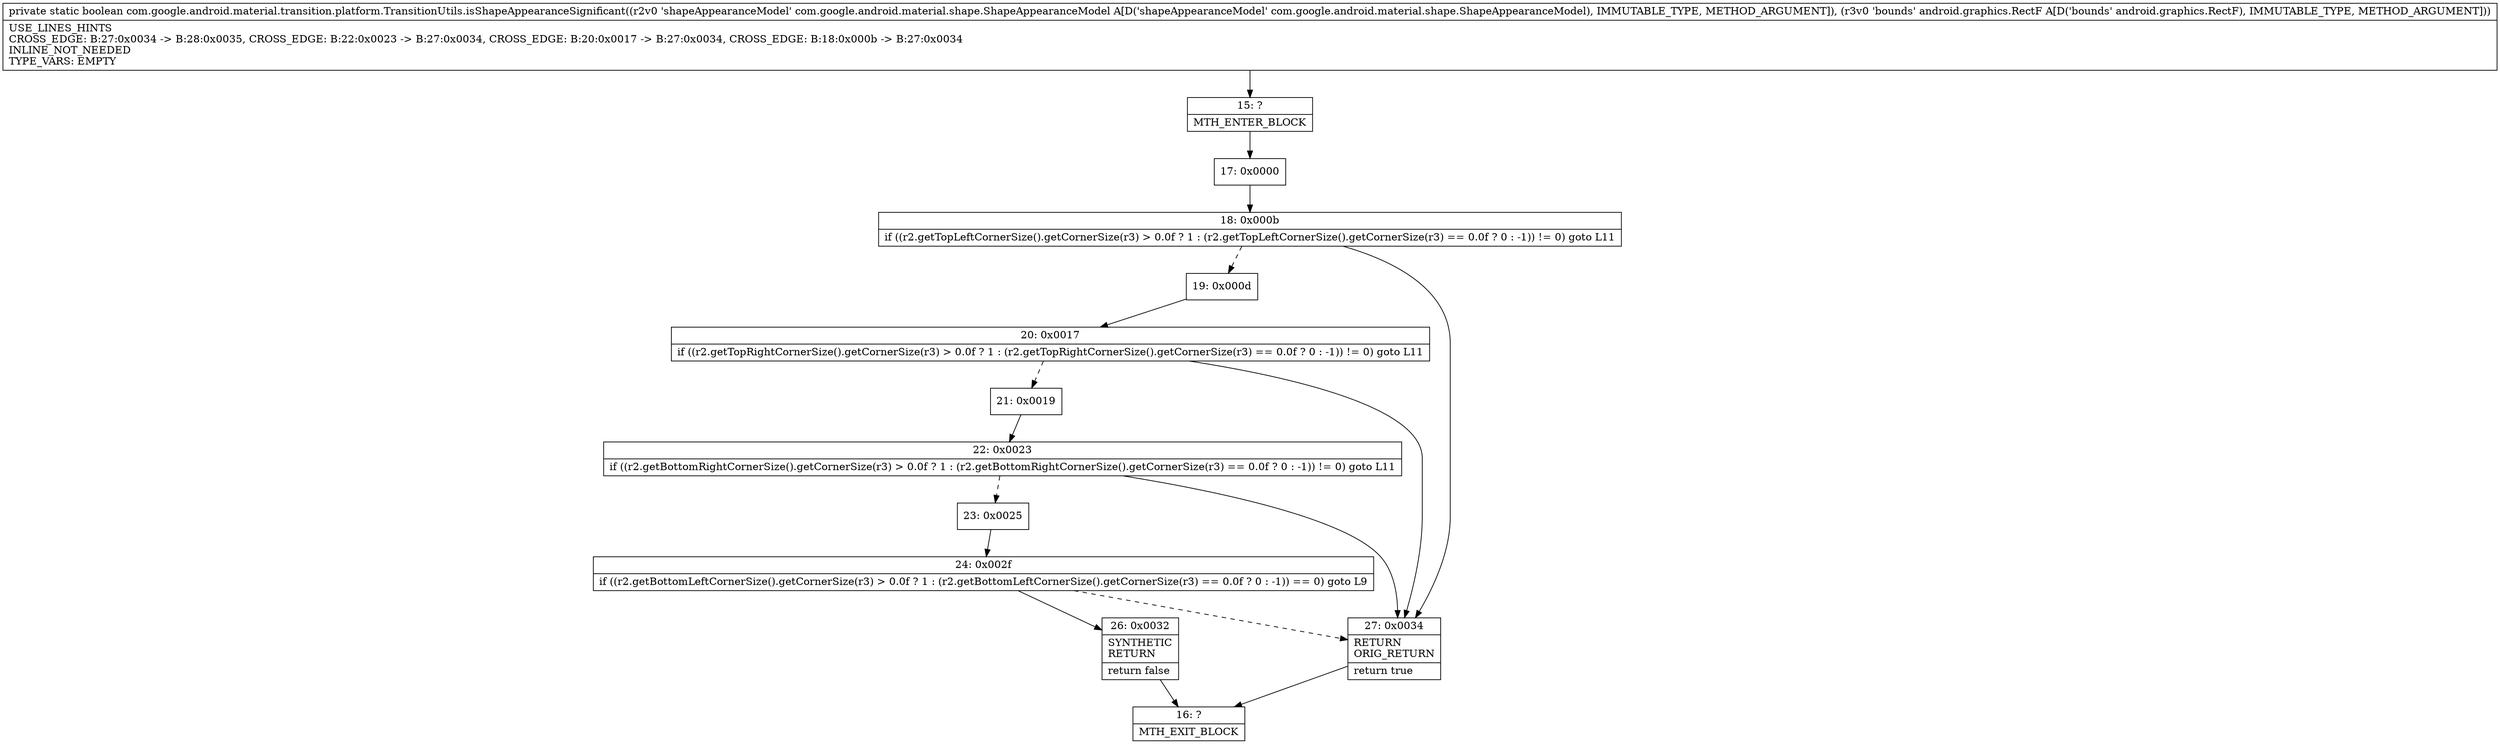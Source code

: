 digraph "CFG forcom.google.android.material.transition.platform.TransitionUtils.isShapeAppearanceSignificant(Lcom\/google\/android\/material\/shape\/ShapeAppearanceModel;Landroid\/graphics\/RectF;)Z" {
Node_15 [shape=record,label="{15\:\ ?|MTH_ENTER_BLOCK\l}"];
Node_17 [shape=record,label="{17\:\ 0x0000}"];
Node_18 [shape=record,label="{18\:\ 0x000b|if ((r2.getTopLeftCornerSize().getCornerSize(r3) \> 0.0f ? 1 : (r2.getTopLeftCornerSize().getCornerSize(r3) == 0.0f ? 0 : \-1)) != 0) goto L11\l}"];
Node_19 [shape=record,label="{19\:\ 0x000d}"];
Node_20 [shape=record,label="{20\:\ 0x0017|if ((r2.getTopRightCornerSize().getCornerSize(r3) \> 0.0f ? 1 : (r2.getTopRightCornerSize().getCornerSize(r3) == 0.0f ? 0 : \-1)) != 0) goto L11\l}"];
Node_21 [shape=record,label="{21\:\ 0x0019}"];
Node_22 [shape=record,label="{22\:\ 0x0023|if ((r2.getBottomRightCornerSize().getCornerSize(r3) \> 0.0f ? 1 : (r2.getBottomRightCornerSize().getCornerSize(r3) == 0.0f ? 0 : \-1)) != 0) goto L11\l}"];
Node_23 [shape=record,label="{23\:\ 0x0025}"];
Node_24 [shape=record,label="{24\:\ 0x002f|if ((r2.getBottomLeftCornerSize().getCornerSize(r3) \> 0.0f ? 1 : (r2.getBottomLeftCornerSize().getCornerSize(r3) == 0.0f ? 0 : \-1)) == 0) goto L9\l}"];
Node_26 [shape=record,label="{26\:\ 0x0032|SYNTHETIC\lRETURN\l|return false\l}"];
Node_16 [shape=record,label="{16\:\ ?|MTH_EXIT_BLOCK\l}"];
Node_27 [shape=record,label="{27\:\ 0x0034|RETURN\lORIG_RETURN\l|return true\l}"];
MethodNode[shape=record,label="{private static boolean com.google.android.material.transition.platform.TransitionUtils.isShapeAppearanceSignificant((r2v0 'shapeAppearanceModel' com.google.android.material.shape.ShapeAppearanceModel A[D('shapeAppearanceModel' com.google.android.material.shape.ShapeAppearanceModel), IMMUTABLE_TYPE, METHOD_ARGUMENT]), (r3v0 'bounds' android.graphics.RectF A[D('bounds' android.graphics.RectF), IMMUTABLE_TYPE, METHOD_ARGUMENT]))  | USE_LINES_HINTS\lCROSS_EDGE: B:27:0x0034 \-\> B:28:0x0035, CROSS_EDGE: B:22:0x0023 \-\> B:27:0x0034, CROSS_EDGE: B:20:0x0017 \-\> B:27:0x0034, CROSS_EDGE: B:18:0x000b \-\> B:27:0x0034\lINLINE_NOT_NEEDED\lTYPE_VARS: EMPTY\l}"];
MethodNode -> Node_15;Node_15 -> Node_17;
Node_17 -> Node_18;
Node_18 -> Node_19[style=dashed];
Node_18 -> Node_27;
Node_19 -> Node_20;
Node_20 -> Node_21[style=dashed];
Node_20 -> Node_27;
Node_21 -> Node_22;
Node_22 -> Node_23[style=dashed];
Node_22 -> Node_27;
Node_23 -> Node_24;
Node_24 -> Node_26;
Node_24 -> Node_27[style=dashed];
Node_26 -> Node_16;
Node_27 -> Node_16;
}

